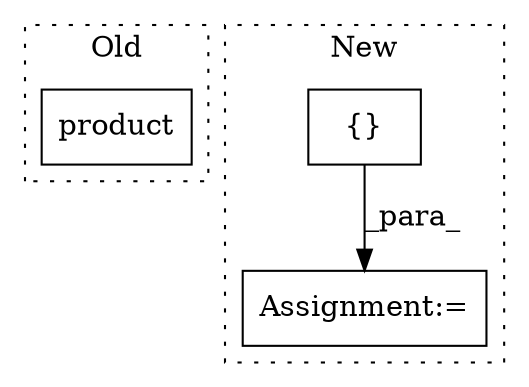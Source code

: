 digraph G {
subgraph cluster0 {
1 [label="product" a="32" s="14852,14935" l="8,1" shape="box"];
label = "Old";
style="dotted";
}
subgraph cluster1 {
2 [label="{}" a="4" s="19475,19486" l="1,1" shape="box"];
3 [label="Assignment:=" a="7" s="18906,19488" l="326,2" shape="box"];
label = "New";
style="dotted";
}
2 -> 3 [label="_para_"];
}